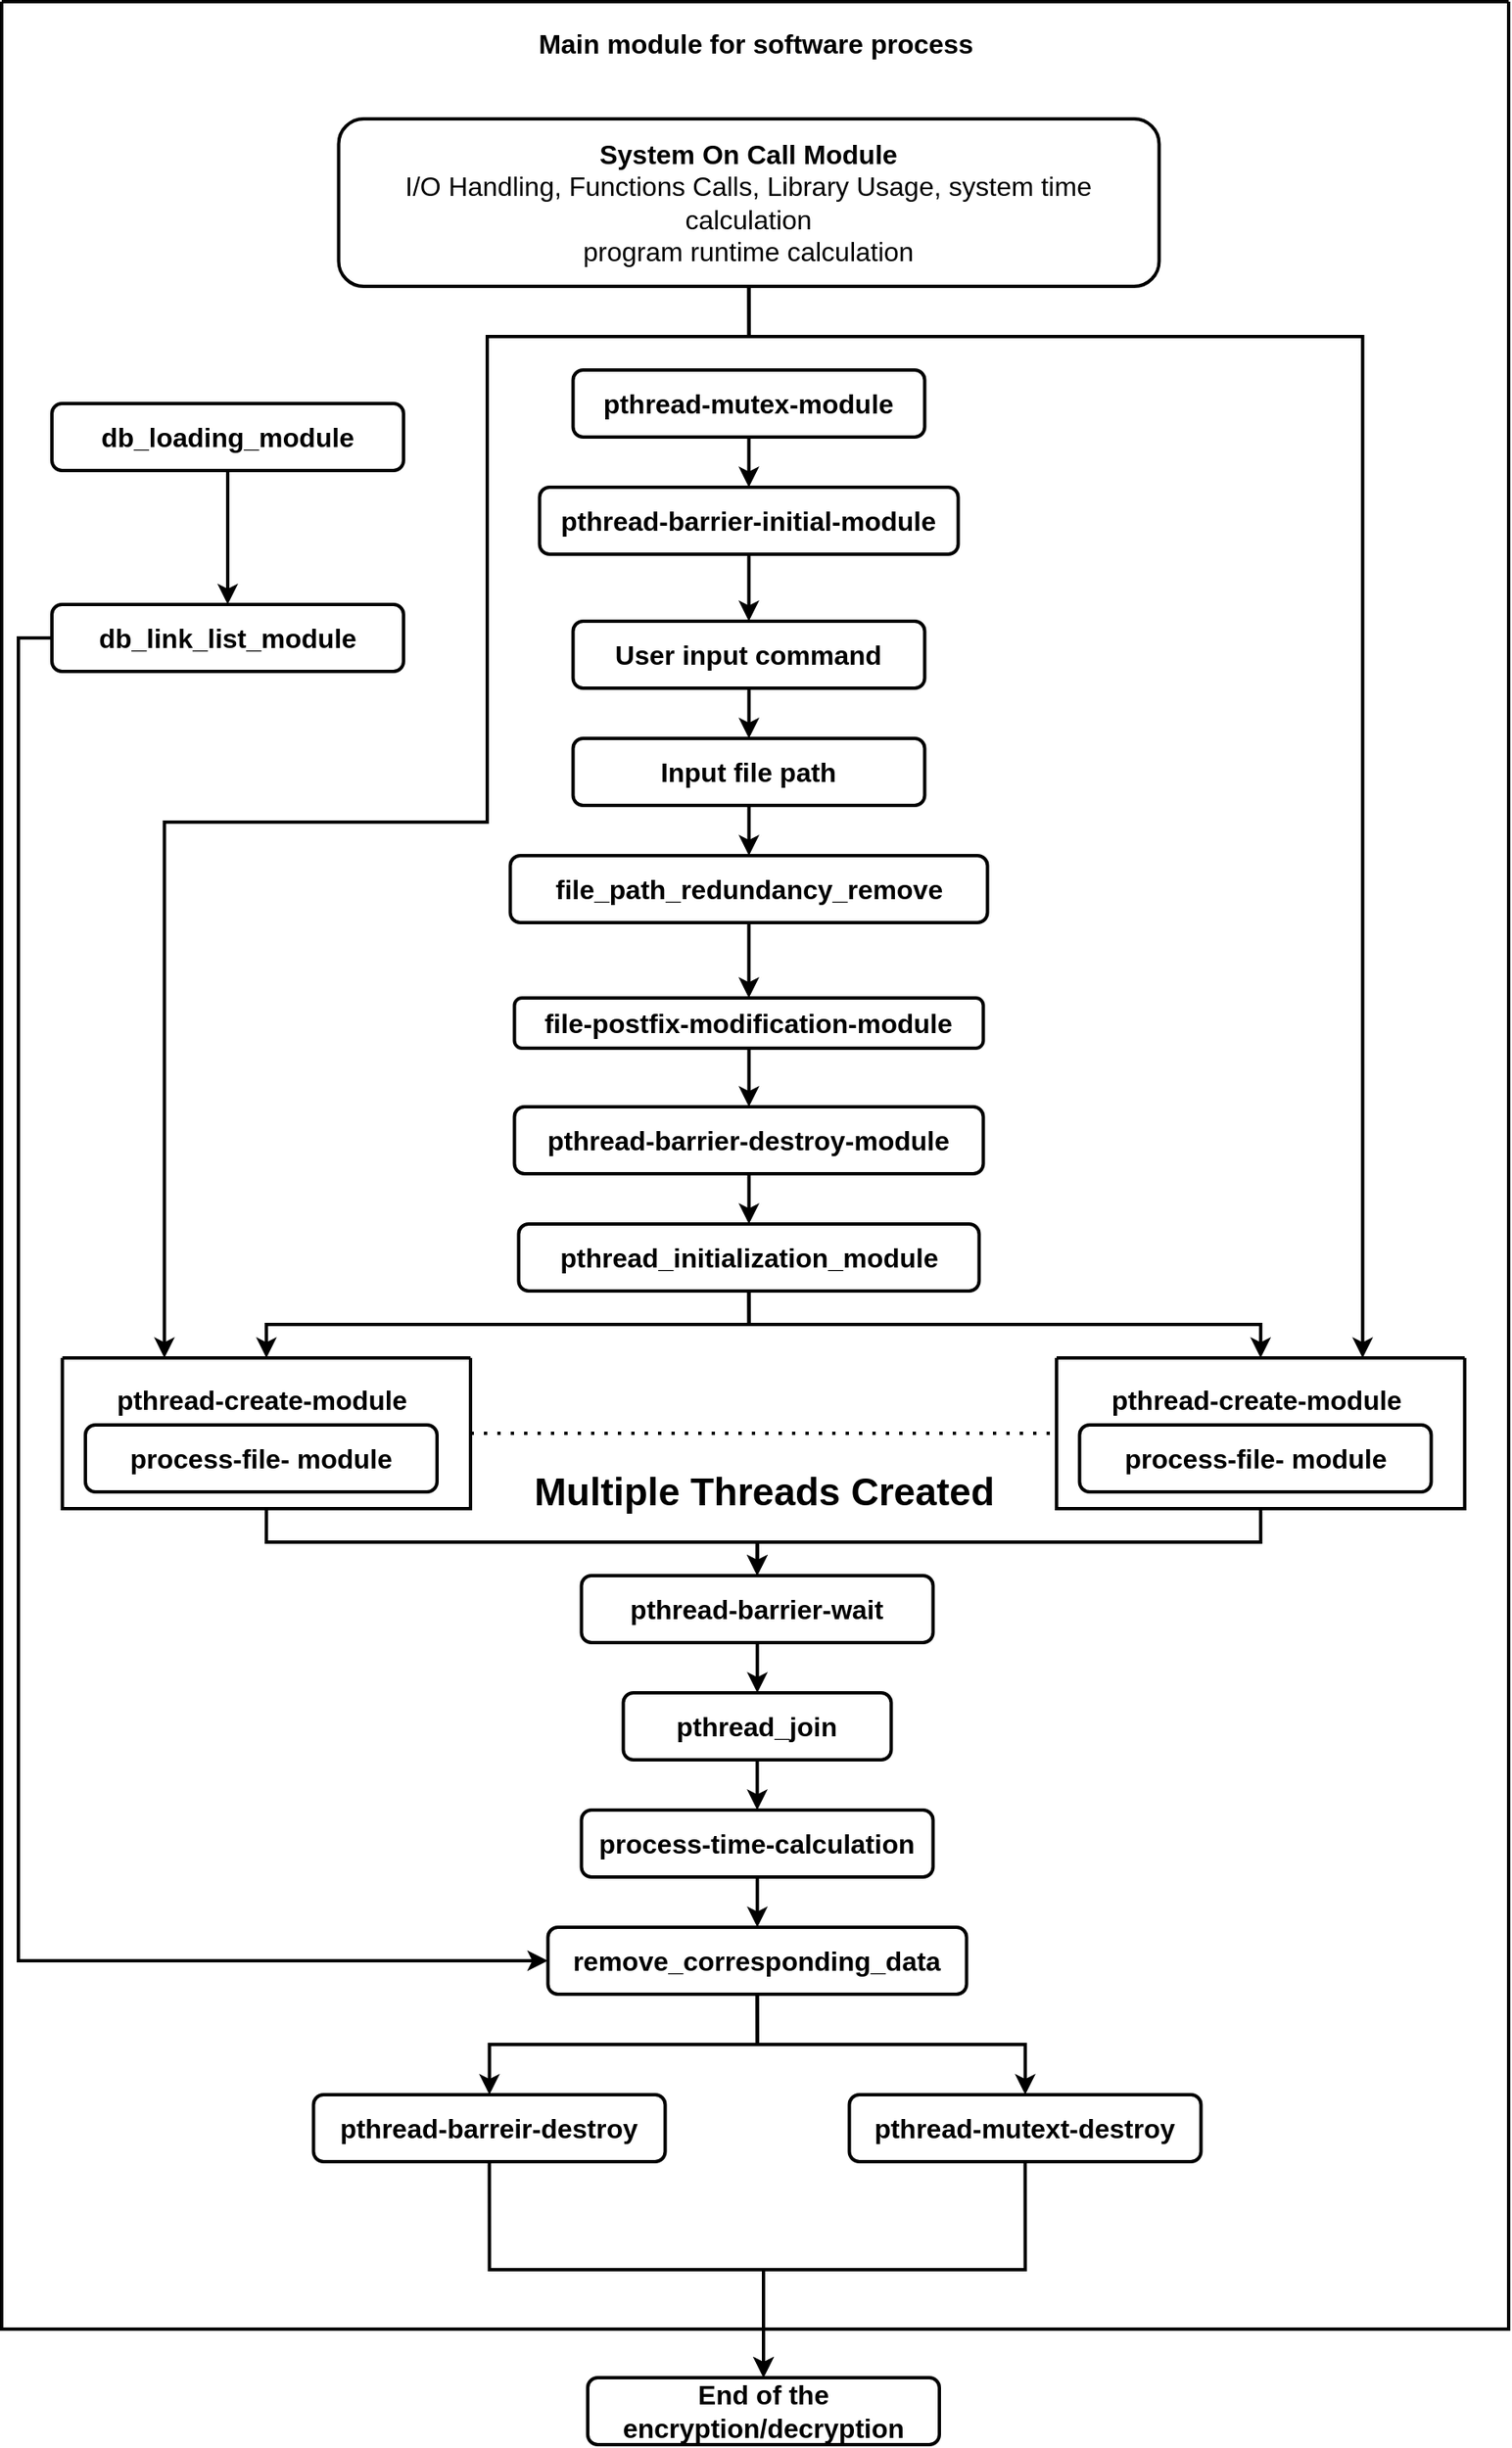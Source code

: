 <mxfile version="24.4.0" type="device">
  <diagram name="Page-1" id="sjwZZAbMBC_qcONTL5A6">
    <mxGraphModel dx="2003" dy="1775" grid="1" gridSize="10" guides="1" tooltips="1" connect="1" arrows="1" fold="1" page="1" pageScale="1" pageWidth="827" pageHeight="1169" math="0" shadow="0">
      <root>
        <mxCell id="0" />
        <mxCell id="1" parent="0" />
        <mxCell id="IY0NlIKO4DgVQJvJD2Wd-11" value="" style="swimlane;startSize=0;strokeWidth=2;" parent="1" vertex="1">
          <mxGeometry x="-140" y="-170" width="900" height="1390" as="geometry" />
        </mxCell>
        <mxCell id="xuhbopW10TyVml0hYMAE-22" style="edgeStyle=orthogonalEdgeStyle;rounded=0;orthogonalLoop=1;jettySize=auto;html=1;exitX=0.5;exitY=1;exitDx=0;exitDy=0;entryX=0.5;entryY=0;entryDx=0;entryDy=0;strokeWidth=2;" parent="IY0NlIKO4DgVQJvJD2Wd-11" source="IY0NlIKO4DgVQJvJD2Wd-4" target="IY0NlIKO4DgVQJvJD2Wd-1" edge="1">
          <mxGeometry relative="1" as="geometry" />
        </mxCell>
        <mxCell id="IY0NlIKO4DgVQJvJD2Wd-4" value="pthread-barrier-initial-module" style="rounded=1;whiteSpace=wrap;html=1;fontSize=16;fontStyle=1;strokeWidth=2;" parent="IY0NlIKO4DgVQJvJD2Wd-11" vertex="1">
          <mxGeometry x="321.25" y="290" width="250" height="40" as="geometry" />
        </mxCell>
        <mxCell id="xuhbopW10TyVml0hYMAE-7" value="" style="edgeStyle=orthogonalEdgeStyle;rounded=0;orthogonalLoop=1;jettySize=auto;html=1;strokeWidth=2;" parent="IY0NlIKO4DgVQJvJD2Wd-11" source="IY0NlIKO4DgVQJvJD2Wd-1" target="IY0NlIKO4DgVQJvJD2Wd-7" edge="1">
          <mxGeometry relative="1" as="geometry" />
        </mxCell>
        <mxCell id="IY0NlIKO4DgVQJvJD2Wd-1" value="User input command" style="rounded=1;whiteSpace=wrap;html=1;fontSize=16;fontStyle=1;strokeWidth=2;" parent="IY0NlIKO4DgVQJvJD2Wd-11" vertex="1">
          <mxGeometry x="341.25" y="370" width="210" height="40" as="geometry" />
        </mxCell>
        <mxCell id="IY0NlIKO4DgVQJvJD2Wd-16" value="" style="edgeStyle=orthogonalEdgeStyle;rounded=0;orthogonalLoop=1;jettySize=auto;html=1;strokeWidth=2;" parent="IY0NlIKO4DgVQJvJD2Wd-11" source="IY0NlIKO4DgVQJvJD2Wd-6" target="IY0NlIKO4DgVQJvJD2Wd-14" edge="1">
          <mxGeometry relative="1" as="geometry" />
        </mxCell>
        <mxCell id="IY0NlIKO4DgVQJvJD2Wd-6" value="file-postfix-modification-module" style="rounded=1;whiteSpace=wrap;html=1;fontSize=16;fontStyle=1;strokeWidth=2;" parent="IY0NlIKO4DgVQJvJD2Wd-11" vertex="1">
          <mxGeometry x="306.25" y="595" width="280" height="30" as="geometry" />
        </mxCell>
        <mxCell id="xuhbopW10TyVml0hYMAE-9" value="" style="edgeStyle=orthogonalEdgeStyle;rounded=0;orthogonalLoop=1;jettySize=auto;html=1;strokeWidth=2;" parent="IY0NlIKO4DgVQJvJD2Wd-11" source="IY0NlIKO4DgVQJvJD2Wd-7" target="xuhbopW10TyVml0hYMAE-8" edge="1">
          <mxGeometry relative="1" as="geometry" />
        </mxCell>
        <mxCell id="IY0NlIKO4DgVQJvJD2Wd-7" value="Input file path" style="rounded=1;whiteSpace=wrap;html=1;fontSize=16;fontStyle=1;strokeWidth=2;" parent="IY0NlIKO4DgVQJvJD2Wd-11" vertex="1">
          <mxGeometry x="341.25" y="440" width="210" height="40" as="geometry" />
        </mxCell>
        <mxCell id="IY0NlIKO4DgVQJvJD2Wd-13" value="&lt;b&gt;&lt;font style=&quot;font-size: 16px;&quot;&gt;Main module for software process&lt;/font&gt;&lt;/b&gt;" style="text;html=1;align=center;verticalAlign=middle;resizable=0;points=[];autosize=1;strokeColor=none;fillColor=none;strokeWidth=2;" parent="IY0NlIKO4DgVQJvJD2Wd-11" vertex="1">
          <mxGeometry x="305" y="10" width="290" height="30" as="geometry" />
        </mxCell>
        <mxCell id="xuhbopW10TyVml0hYMAE-21" style="edgeStyle=orthogonalEdgeStyle;rounded=0;orthogonalLoop=1;jettySize=auto;html=1;exitX=0.5;exitY=1;exitDx=0;exitDy=0;entryX=0.5;entryY=0;entryDx=0;entryDy=0;strokeWidth=2;" parent="IY0NlIKO4DgVQJvJD2Wd-11" source="IY0NlIKO4DgVQJvJD2Wd-2" target="IY0NlIKO4DgVQJvJD2Wd-4" edge="1">
          <mxGeometry relative="1" as="geometry" />
        </mxCell>
        <mxCell id="IY0NlIKO4DgVQJvJD2Wd-2" value="pthread-mutex-module" style="rounded=1;whiteSpace=wrap;html=1;fontSize=16;fontStyle=1;strokeWidth=2;" parent="IY0NlIKO4DgVQJvJD2Wd-11" vertex="1">
          <mxGeometry x="341.25" y="220" width="210" height="40" as="geometry" />
        </mxCell>
        <mxCell id="IY0NlIKO4DgVQJvJD2Wd-17" value="" style="edgeStyle=orthogonalEdgeStyle;rounded=0;orthogonalLoop=1;jettySize=auto;html=1;strokeWidth=2;" parent="IY0NlIKO4DgVQJvJD2Wd-11" source="IY0NlIKO4DgVQJvJD2Wd-14" target="IY0NlIKO4DgVQJvJD2Wd-15" edge="1">
          <mxGeometry relative="1" as="geometry" />
        </mxCell>
        <mxCell id="IY0NlIKO4DgVQJvJD2Wd-14" value="pthread-barrier-destroy-module" style="rounded=1;whiteSpace=wrap;html=1;fontSize=16;fontStyle=1;strokeWidth=2;" parent="IY0NlIKO4DgVQJvJD2Wd-11" vertex="1">
          <mxGeometry x="306.25" y="660" width="280" height="40" as="geometry" />
        </mxCell>
        <mxCell id="WXw5R-1hBwhKUSwsiGa0-3" style="edgeStyle=orthogonalEdgeStyle;rounded=0;orthogonalLoop=1;jettySize=auto;html=1;exitX=0.5;exitY=1;exitDx=0;exitDy=0;entryX=0.5;entryY=0;entryDx=0;entryDy=0;strokeWidth=2;" edge="1" parent="IY0NlIKO4DgVQJvJD2Wd-11" source="IY0NlIKO4DgVQJvJD2Wd-15" target="IY0NlIKO4DgVQJvJD2Wd-22">
          <mxGeometry relative="1" as="geometry" />
        </mxCell>
        <mxCell id="WXw5R-1hBwhKUSwsiGa0-4" style="edgeStyle=orthogonalEdgeStyle;rounded=0;orthogonalLoop=1;jettySize=auto;html=1;exitX=0.5;exitY=1;exitDx=0;exitDy=0;entryX=0.5;entryY=0;entryDx=0;entryDy=0;strokeWidth=2;" edge="1" parent="IY0NlIKO4DgVQJvJD2Wd-11" source="IY0NlIKO4DgVQJvJD2Wd-15" target="xuhbopW10TyVml0hYMAE-27">
          <mxGeometry relative="1" as="geometry" />
        </mxCell>
        <mxCell id="IY0NlIKO4DgVQJvJD2Wd-15" value="pthread_initialization_module" style="rounded=1;whiteSpace=wrap;html=1;fontSize=16;fontStyle=1;strokeWidth=2;" parent="IY0NlIKO4DgVQJvJD2Wd-11" vertex="1">
          <mxGeometry x="308.75" y="730" width="275" height="40" as="geometry" />
        </mxCell>
        <mxCell id="WXw5R-1hBwhKUSwsiGa0-1" style="edgeStyle=orthogonalEdgeStyle;rounded=0;orthogonalLoop=1;jettySize=auto;html=1;exitX=0;exitY=0.5;exitDx=0;exitDy=0;entryX=0;entryY=0.5;entryDx=0;entryDy=0;strokeWidth=2;" edge="1" parent="IY0NlIKO4DgVQJvJD2Wd-11" source="xuhbopW10TyVml0hYMAE-1" target="xuhbopW10TyVml0hYMAE-15">
          <mxGeometry relative="1" as="geometry" />
        </mxCell>
        <mxCell id="xuhbopW10TyVml0hYMAE-1" value="db_link_list_module" style="rounded=1;whiteSpace=wrap;html=1;fontSize=16;fontStyle=1;strokeWidth=2;" parent="IY0NlIKO4DgVQJvJD2Wd-11" vertex="1">
          <mxGeometry x="30" y="360" width="210" height="40" as="geometry" />
        </mxCell>
        <mxCell id="xuhbopW10TyVml0hYMAE-10" value="" style="edgeStyle=orthogonalEdgeStyle;rounded=0;orthogonalLoop=1;jettySize=auto;html=1;strokeWidth=2;" parent="IY0NlIKO4DgVQJvJD2Wd-11" source="xuhbopW10TyVml0hYMAE-8" target="IY0NlIKO4DgVQJvJD2Wd-6" edge="1">
          <mxGeometry relative="1" as="geometry" />
        </mxCell>
        <mxCell id="xuhbopW10TyVml0hYMAE-8" value="file_path_redundancy_remove" style="rounded=1;whiteSpace=wrap;html=1;fontSize=16;fontStyle=1;strokeWidth=2;" parent="IY0NlIKO4DgVQJvJD2Wd-11" vertex="1">
          <mxGeometry x="303.75" y="510" width="285" height="40" as="geometry" />
        </mxCell>
        <mxCell id="xuhbopW10TyVml0hYMAE-56" style="edgeStyle=orthogonalEdgeStyle;rounded=0;orthogonalLoop=1;jettySize=auto;html=1;exitX=0.5;exitY=1;exitDx=0;exitDy=0;strokeWidth=2;" parent="IY0NlIKO4DgVQJvJD2Wd-11" source="xuhbopW10TyVml0hYMAE-15" target="IY0NlIKO4DgVQJvJD2Wd-32" edge="1">
          <mxGeometry relative="1" as="geometry" />
        </mxCell>
        <mxCell id="xuhbopW10TyVml0hYMAE-57" style="edgeStyle=orthogonalEdgeStyle;rounded=0;orthogonalLoop=1;jettySize=auto;html=1;exitX=0.5;exitY=1;exitDx=0;exitDy=0;strokeWidth=2;" parent="IY0NlIKO4DgVQJvJD2Wd-11" source="xuhbopW10TyVml0hYMAE-15" target="IY0NlIKO4DgVQJvJD2Wd-33" edge="1">
          <mxGeometry relative="1" as="geometry" />
        </mxCell>
        <mxCell id="xuhbopW10TyVml0hYMAE-15" value="remove_corresponding_data" style="rounded=1;whiteSpace=wrap;html=1;fontSize=16;fontStyle=1;strokeWidth=2;" parent="IY0NlIKO4DgVQJvJD2Wd-11" vertex="1">
          <mxGeometry x="326.25" y="1150" width="250" height="40" as="geometry" />
        </mxCell>
        <mxCell id="xuhbopW10TyVml0hYMAE-19" value="" style="edgeStyle=orthogonalEdgeStyle;rounded=0;orthogonalLoop=1;jettySize=auto;html=1;strokeWidth=2;" parent="IY0NlIKO4DgVQJvJD2Wd-11" source="xuhbopW10TyVml0hYMAE-18" target="xuhbopW10TyVml0hYMAE-1" edge="1">
          <mxGeometry relative="1" as="geometry" />
        </mxCell>
        <mxCell id="xuhbopW10TyVml0hYMAE-18" value="db_loading_module" style="rounded=1;whiteSpace=wrap;html=1;fontSize=16;fontStyle=1;strokeWidth=2;" parent="IY0NlIKO4DgVQJvJD2Wd-11" vertex="1">
          <mxGeometry x="30" y="240" width="210" height="40" as="geometry" />
        </mxCell>
        <mxCell id="xuhbopW10TyVml0hYMAE-46" style="edgeStyle=orthogonalEdgeStyle;rounded=0;orthogonalLoop=1;jettySize=auto;html=1;exitX=0.5;exitY=1;exitDx=0;exitDy=0;entryX=0.5;entryY=0;entryDx=0;entryDy=0;strokeWidth=2;" parent="IY0NlIKO4DgVQJvJD2Wd-11" source="IY0NlIKO4DgVQJvJD2Wd-22" target="IY0NlIKO4DgVQJvJD2Wd-28" edge="1">
          <mxGeometry relative="1" as="geometry" />
        </mxCell>
        <mxCell id="IY0NlIKO4DgVQJvJD2Wd-22" value="" style="swimlane;startSize=0;strokeWidth=2;" parent="IY0NlIKO4DgVQJvJD2Wd-11" vertex="1">
          <mxGeometry x="36.25" y="810" width="243.75" height="90" as="geometry" />
        </mxCell>
        <mxCell id="IY0NlIKO4DgVQJvJD2Wd-24" value="&lt;b&gt;&lt;font style=&quot;font-size: 16px;&quot;&gt;pthread-create-module&lt;/font&gt;&lt;/b&gt;" style="text;html=1;align=center;verticalAlign=middle;resizable=0;points=[];autosize=1;strokeColor=none;fillColor=none;strokeWidth=2;" parent="IY0NlIKO4DgVQJvJD2Wd-22" vertex="1">
          <mxGeometry x="13.75" y="10" width="210" height="30" as="geometry" />
        </mxCell>
        <mxCell id="IY0NlIKO4DgVQJvJD2Wd-25" value="process-file- module" style="rounded=1;whiteSpace=wrap;html=1;fontSize=16;fontStyle=1;strokeWidth=2;" parent="IY0NlIKO4DgVQJvJD2Wd-22" vertex="1">
          <mxGeometry x="13.75" y="40" width="210" height="40" as="geometry" />
        </mxCell>
        <mxCell id="xuhbopW10TyVml0hYMAE-47" style="edgeStyle=orthogonalEdgeStyle;rounded=0;orthogonalLoop=1;jettySize=auto;html=1;exitX=0.5;exitY=1;exitDx=0;exitDy=0;entryX=0.5;entryY=0;entryDx=0;entryDy=0;strokeWidth=2;" parent="IY0NlIKO4DgVQJvJD2Wd-11" source="xuhbopW10TyVml0hYMAE-27" target="IY0NlIKO4DgVQJvJD2Wd-28" edge="1">
          <mxGeometry relative="1" as="geometry" />
        </mxCell>
        <mxCell id="xuhbopW10TyVml0hYMAE-27" value="" style="swimlane;startSize=0;strokeWidth=2;" parent="IY0NlIKO4DgVQJvJD2Wd-11" vertex="1">
          <mxGeometry x="630" y="810" width="243.75" height="90" as="geometry" />
        </mxCell>
        <mxCell id="xuhbopW10TyVml0hYMAE-28" value="&lt;b&gt;&lt;font style=&quot;font-size: 16px;&quot;&gt;pthread-create-module&lt;/font&gt;&lt;/b&gt;" style="text;html=1;align=center;verticalAlign=middle;resizable=0;points=[];autosize=1;strokeColor=none;fillColor=none;strokeWidth=2;" parent="xuhbopW10TyVml0hYMAE-27" vertex="1">
          <mxGeometry x="13.75" y="10" width="210" height="30" as="geometry" />
        </mxCell>
        <mxCell id="xuhbopW10TyVml0hYMAE-29" value="process-file- module" style="rounded=1;whiteSpace=wrap;html=1;fontSize=16;fontStyle=1;strokeWidth=2;" parent="xuhbopW10TyVml0hYMAE-27" vertex="1">
          <mxGeometry x="13.75" y="40" width="210" height="40" as="geometry" />
        </mxCell>
        <mxCell id="xuhbopW10TyVml0hYMAE-40" value="" style="endArrow=none;dashed=1;html=1;dashPattern=1 3;strokeWidth=2;rounded=0;exitX=1;exitY=0.5;exitDx=0;exitDy=0;entryX=0;entryY=0.5;entryDx=0;entryDy=0;" parent="IY0NlIKO4DgVQJvJD2Wd-11" source="IY0NlIKO4DgVQJvJD2Wd-22" target="xuhbopW10TyVml0hYMAE-27" edge="1">
          <mxGeometry width="50" height="50" relative="1" as="geometry">
            <mxPoint x="390" y="900" as="sourcePoint" />
            <mxPoint x="440" y="850" as="targetPoint" />
          </mxGeometry>
        </mxCell>
        <mxCell id="xuhbopW10TyVml0hYMAE-41" value="&lt;b&gt;&lt;font style=&quot;font-size: 23px;&quot;&gt;Multiple Threads Created&lt;/font&gt;&lt;/b&gt;" style="text;html=1;align=center;verticalAlign=middle;resizable=0;points=[];autosize=1;strokeColor=none;fillColor=none;strokeWidth=2;" parent="IY0NlIKO4DgVQJvJD2Wd-11" vertex="1">
          <mxGeometry x="305" y="870" width="300" height="40" as="geometry" />
        </mxCell>
        <mxCell id="xuhbopW10TyVml0hYMAE-51" value="" style="edgeStyle=orthogonalEdgeStyle;rounded=0;orthogonalLoop=1;jettySize=auto;html=1;strokeWidth=2;" parent="IY0NlIKO4DgVQJvJD2Wd-11" source="IY0NlIKO4DgVQJvJD2Wd-28" target="xuhbopW10TyVml0hYMAE-44" edge="1">
          <mxGeometry relative="1" as="geometry" />
        </mxCell>
        <mxCell id="IY0NlIKO4DgVQJvJD2Wd-28" value="pthread-barrier-wait" style="rounded=1;whiteSpace=wrap;html=1;fontSize=16;fontStyle=1;strokeWidth=2;" parent="IY0NlIKO4DgVQJvJD2Wd-11" vertex="1">
          <mxGeometry x="346.25" y="940" width="210" height="40" as="geometry" />
        </mxCell>
        <mxCell id="xuhbopW10TyVml0hYMAE-55" value="" style="edgeStyle=orthogonalEdgeStyle;rounded=0;orthogonalLoop=1;jettySize=auto;html=1;strokeWidth=2;" parent="IY0NlIKO4DgVQJvJD2Wd-11" source="IY0NlIKO4DgVQJvJD2Wd-30" target="xuhbopW10TyVml0hYMAE-15" edge="1">
          <mxGeometry relative="1" as="geometry" />
        </mxCell>
        <mxCell id="IY0NlIKO4DgVQJvJD2Wd-30" value="process-time-calculation" style="rounded=1;whiteSpace=wrap;html=1;fontSize=16;fontStyle=1;strokeWidth=2;" parent="IY0NlIKO4DgVQJvJD2Wd-11" vertex="1">
          <mxGeometry x="346.25" y="1080" width="210" height="40" as="geometry" />
        </mxCell>
        <mxCell id="IY0NlIKO4DgVQJvJD2Wd-32" value="pthread-barreir-destroy" style="rounded=1;whiteSpace=wrap;html=1;fontSize=16;fontStyle=1;strokeWidth=2;" parent="IY0NlIKO4DgVQJvJD2Wd-11" vertex="1">
          <mxGeometry x="186.25" y="1250" width="210" height="40" as="geometry" />
        </mxCell>
        <mxCell id="IY0NlIKO4DgVQJvJD2Wd-33" value="pthread-mutext-destroy" style="rounded=1;whiteSpace=wrap;html=1;fontSize=16;fontStyle=1;strokeWidth=2;" parent="IY0NlIKO4DgVQJvJD2Wd-11" vertex="1">
          <mxGeometry x="506.25" y="1250" width="210" height="40" as="geometry" />
        </mxCell>
        <mxCell id="xuhbopW10TyVml0hYMAE-52" style="edgeStyle=orthogonalEdgeStyle;rounded=0;orthogonalLoop=1;jettySize=auto;html=1;exitX=0.5;exitY=1;exitDx=0;exitDy=0;entryX=0.5;entryY=0;entryDx=0;entryDy=0;strokeWidth=2;" parent="IY0NlIKO4DgVQJvJD2Wd-11" source="xuhbopW10TyVml0hYMAE-44" target="IY0NlIKO4DgVQJvJD2Wd-30" edge="1">
          <mxGeometry relative="1" as="geometry" />
        </mxCell>
        <mxCell id="xuhbopW10TyVml0hYMAE-44" value="pthread_join" style="rounded=1;whiteSpace=wrap;html=1;fontSize=16;fontStyle=1;strokeWidth=2;" parent="IY0NlIKO4DgVQJvJD2Wd-11" vertex="1">
          <mxGeometry x="371.25" y="1010" width="160" height="40" as="geometry" />
        </mxCell>
        <mxCell id="WXw5R-1hBwhKUSwsiGa0-5" style="edgeStyle=orthogonalEdgeStyle;rounded=0;orthogonalLoop=1;jettySize=auto;html=1;exitX=0.5;exitY=1;exitDx=0;exitDy=0;entryX=0.75;entryY=0;entryDx=0;entryDy=0;strokeWidth=2;" edge="1" parent="IY0NlIKO4DgVQJvJD2Wd-11" source="WXw5R-1hBwhKUSwsiGa0-2" target="xuhbopW10TyVml0hYMAE-27">
          <mxGeometry relative="1" as="geometry">
            <Array as="points">
              <mxPoint x="446" y="200" />
              <mxPoint x="813" y="200" />
            </Array>
          </mxGeometry>
        </mxCell>
        <mxCell id="WXw5R-1hBwhKUSwsiGa0-6" style="edgeStyle=orthogonalEdgeStyle;rounded=0;orthogonalLoop=1;jettySize=auto;html=1;exitX=0.5;exitY=1;exitDx=0;exitDy=0;entryX=0.25;entryY=0;entryDx=0;entryDy=0;strokeWidth=2;" edge="1" parent="IY0NlIKO4DgVQJvJD2Wd-11" source="WXw5R-1hBwhKUSwsiGa0-2" target="IY0NlIKO4DgVQJvJD2Wd-22">
          <mxGeometry relative="1" as="geometry">
            <Array as="points">
              <mxPoint x="446" y="200" />
              <mxPoint x="290" y="200" />
              <mxPoint x="290" y="490" />
              <mxPoint x="97" y="490" />
            </Array>
          </mxGeometry>
        </mxCell>
        <mxCell id="WXw5R-1hBwhKUSwsiGa0-2" value="System On Call Module&lt;div&gt;&lt;span style=&quot;font-weight: normal;&quot;&gt;I/O Handling,&amp;nbsp;&lt;/span&gt;&lt;span style=&quot;font-weight: normal; background-color: initial;&quot;&gt;Functions Calls,&amp;nbsp;&lt;/span&gt;&lt;span style=&quot;font-weight: normal; background-color: initial;&quot;&gt;Library Usage, system time calculation&lt;/span&gt;&lt;/div&gt;&lt;div&gt;&lt;span style=&quot;font-weight: normal; background-color: initial;&quot;&gt;program runtime calculation&lt;/span&gt;&lt;/div&gt;" style="rounded=1;whiteSpace=wrap;html=1;fontSize=16;fontStyle=1;strokeWidth=2;" vertex="1" parent="IY0NlIKO4DgVQJvJD2Wd-11">
          <mxGeometry x="201.25" y="70" width="490" height="100" as="geometry" />
        </mxCell>
        <mxCell id="IY0NlIKO4DgVQJvJD2Wd-39" value="End of the encryption/decryption" style="rounded=1;whiteSpace=wrap;html=1;fontSize=16;fontStyle=1;strokeWidth=2;" parent="1" vertex="1">
          <mxGeometry x="210" y="1249" width="210" height="40" as="geometry" />
        </mxCell>
        <mxCell id="IY0NlIKO4DgVQJvJD2Wd-36" style="edgeStyle=orthogonalEdgeStyle;rounded=0;orthogonalLoop=1;jettySize=auto;html=1;exitX=0.5;exitY=1;exitDx=0;exitDy=0;entryX=0.5;entryY=0;entryDx=0;entryDy=0;strokeWidth=2;" parent="1" source="IY0NlIKO4DgVQJvJD2Wd-32" target="IY0NlIKO4DgVQJvJD2Wd-39" edge="1">
          <mxGeometry relative="1" as="geometry">
            <mxPoint x="265" y="1230" as="targetPoint" />
          </mxGeometry>
        </mxCell>
        <mxCell id="IY0NlIKO4DgVQJvJD2Wd-38" style="edgeStyle=orthogonalEdgeStyle;rounded=0;orthogonalLoop=1;jettySize=auto;html=1;exitX=0.5;exitY=1;exitDx=0;exitDy=0;entryX=0.5;entryY=0;entryDx=0;entryDy=0;strokeWidth=2;" parent="1" source="IY0NlIKO4DgVQJvJD2Wd-33" target="IY0NlIKO4DgVQJvJD2Wd-39" edge="1">
          <mxGeometry relative="1" as="geometry">
            <mxPoint x="265" y="1230" as="targetPoint" />
          </mxGeometry>
        </mxCell>
      </root>
    </mxGraphModel>
  </diagram>
</mxfile>
